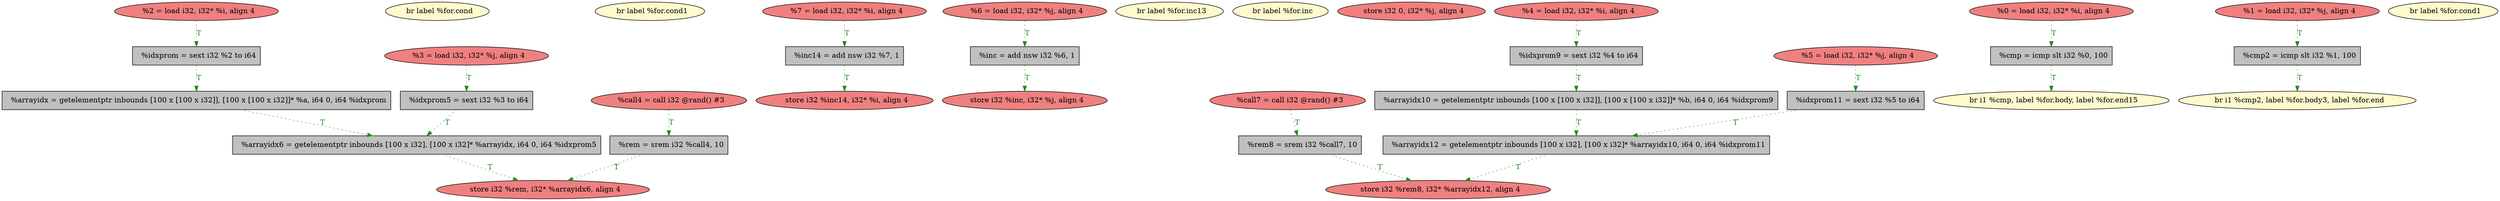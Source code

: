 
digraph G {


node635 [fillcolor=lightcoral,label="  %2 = load i32, i32* %i, align 4",shape=ellipse,style=filled ]
node634 [fillcolor=grey,label="  %rem = srem i32 %call4, 10",shape=rectangle,style=filled ]
node633 [fillcolor=lightcoral,label="  %call4 = call i32 @rand() #3",shape=ellipse,style=filled ]
node632 [fillcolor=lemonchiffon,label="  br label %for.cond",shape=ellipse,style=filled ]
node631 [fillcolor=lemonchiffon,label="  br label %for.cond1",shape=ellipse,style=filled ]
node630 [fillcolor=lightcoral,label="  store i32 %inc14, i32* %i, align 4",shape=ellipse,style=filled ]
node627 [fillcolor=grey,label="  %inc = add nsw i32 %6, 1",shape=rectangle,style=filled ]
node628 [fillcolor=grey,label="  %inc14 = add nsw i32 %7, 1",shape=rectangle,style=filled ]
node626 [fillcolor=lightcoral,label="  %7 = load i32, i32* %i, align 4",shape=ellipse,style=filled ]
node625 [fillcolor=lemonchiffon,label="  br label %for.inc13",shape=ellipse,style=filled ]
node624 [fillcolor=lemonchiffon,label="  br label %for.inc",shape=ellipse,style=filled ]
node621 [fillcolor=grey,label="  %arrayidx6 = getelementptr inbounds [100 x i32], [100 x i32]* %arrayidx, i64 0, i64 %idxprom5",shape=rectangle,style=filled ]
node618 [fillcolor=lightcoral,label="  %6 = load i32, i32* %j, align 4",shape=ellipse,style=filled ]
node617 [fillcolor=lightcoral,label="  store i32 0, i32* %j, align 4",shape=ellipse,style=filled ]
node619 [fillcolor=grey,label="  %idxprom11 = sext i32 %5 to i64",shape=rectangle,style=filled ]
node616 [fillcolor=lightcoral,label="  %0 = load i32, i32* %i, align 4",shape=ellipse,style=filled ]
node605 [fillcolor=lightcoral,label="  %4 = load i32, i32* %i, align 4",shape=ellipse,style=filled ]
node603 [fillcolor=grey,label="  %arrayidx10 = getelementptr inbounds [100 x [100 x i32]], [100 x [100 x i32]]* %b, i64 0, i64 %idxprom9",shape=rectangle,style=filled ]
node604 [fillcolor=grey,label="  %idxprom9 = sext i32 %4 to i64",shape=rectangle,style=filled ]
node608 [fillcolor=grey,label="  %idxprom5 = sext i32 %3 to i64",shape=rectangle,style=filled ]
node600 [fillcolor=lightcoral,label="  store i32 %rem8, i32* %arrayidx12, align 4",shape=ellipse,style=filled ]
node601 [fillcolor=grey,label="  %arrayidx12 = getelementptr inbounds [100 x i32], [100 x i32]* %arrayidx10, i64 0, i64 %idxprom11",shape=rectangle,style=filled ]
node611 [fillcolor=grey,label="  %rem8 = srem i32 %call7, 10",shape=rectangle,style=filled ]
node607 [fillcolor=lightcoral,label="  store i32 %rem, i32* %arrayidx6, align 4",shape=ellipse,style=filled ]
node606 [fillcolor=lightcoral,label="  %call7 = call i32 @rand() #3",shape=ellipse,style=filled ]
node610 [fillcolor=lightcoral,label="  %1 = load i32, i32* %j, align 4",shape=ellipse,style=filled ]
node615 [fillcolor=lemonchiffon,label="  br i1 %cmp, label %for.body, label %for.end15",shape=ellipse,style=filled ]
node629 [fillcolor=lightcoral,label="  store i32 %inc, i32* %j, align 4",shape=ellipse,style=filled ]
node622 [fillcolor=grey,label="  %idxprom = sext i32 %2 to i64",shape=rectangle,style=filled ]
node609 [fillcolor=lightcoral,label="  %3 = load i32, i32* %j, align 4",shape=ellipse,style=filled ]
node612 [fillcolor=lemonchiffon,label="  br i1 %cmp2, label %for.body3, label %for.end",shape=ellipse,style=filled ]
node623 [fillcolor=grey,label="  %cmp2 = icmp slt i32 %1, 100",shape=rectangle,style=filled ]
node620 [fillcolor=grey,label="  %cmp = icmp slt i32 %0, 100",shape=rectangle,style=filled ]
node613 [fillcolor=grey,label="  %arrayidx = getelementptr inbounds [100 x [100 x i32]], [100 x [100 x i32]]* %a, i64 0, i64 %idxprom",shape=rectangle,style=filled ]
node602 [fillcolor=lightcoral,label="  %5 = load i32, i32* %j, align 4",shape=ellipse,style=filled ]
node614 [fillcolor=lemonchiffon,label="  br label %for.cond1",shape=ellipse,style=filled ]

node611->node600 [style=dotted,color=forestgreen,label="T",fontcolor=forestgreen ]
node619->node601 [style=dotted,color=forestgreen,label="T",fontcolor=forestgreen ]
node620->node615 [style=dotted,color=forestgreen,label="T",fontcolor=forestgreen ]
node635->node622 [style=dotted,color=forestgreen,label="T",fontcolor=forestgreen ]
node627->node629 [style=dotted,color=forestgreen,label="T",fontcolor=forestgreen ]
node606->node611 [style=dotted,color=forestgreen,label="T",fontcolor=forestgreen ]
node628->node630 [style=dotted,color=forestgreen,label="T",fontcolor=forestgreen ]
node634->node607 [style=dotted,color=forestgreen,label="T",fontcolor=forestgreen ]
node626->node628 [style=dotted,color=forestgreen,label="T",fontcolor=forestgreen ]
node633->node634 [style=dotted,color=forestgreen,label="T",fontcolor=forestgreen ]
node609->node608 [style=dotted,color=forestgreen,label="T",fontcolor=forestgreen ]
node602->node619 [style=dotted,color=forestgreen,label="T",fontcolor=forestgreen ]
node622->node613 [style=dotted,color=forestgreen,label="T",fontcolor=forestgreen ]
node621->node607 [style=dotted,color=forestgreen,label="T",fontcolor=forestgreen ]
node604->node603 [style=dotted,color=forestgreen,label="T",fontcolor=forestgreen ]
node616->node620 [style=dotted,color=forestgreen,label="T",fontcolor=forestgreen ]
node623->node612 [style=dotted,color=forestgreen,label="T",fontcolor=forestgreen ]
node613->node621 [style=dotted,color=forestgreen,label="T",fontcolor=forestgreen ]
node618->node627 [style=dotted,color=forestgreen,label="T",fontcolor=forestgreen ]
node603->node601 [style=dotted,color=forestgreen,label="T",fontcolor=forestgreen ]
node608->node621 [style=dotted,color=forestgreen,label="T",fontcolor=forestgreen ]
node610->node623 [style=dotted,color=forestgreen,label="T",fontcolor=forestgreen ]
node601->node600 [style=dotted,color=forestgreen,label="T",fontcolor=forestgreen ]
node605->node604 [style=dotted,color=forestgreen,label="T",fontcolor=forestgreen ]


}
